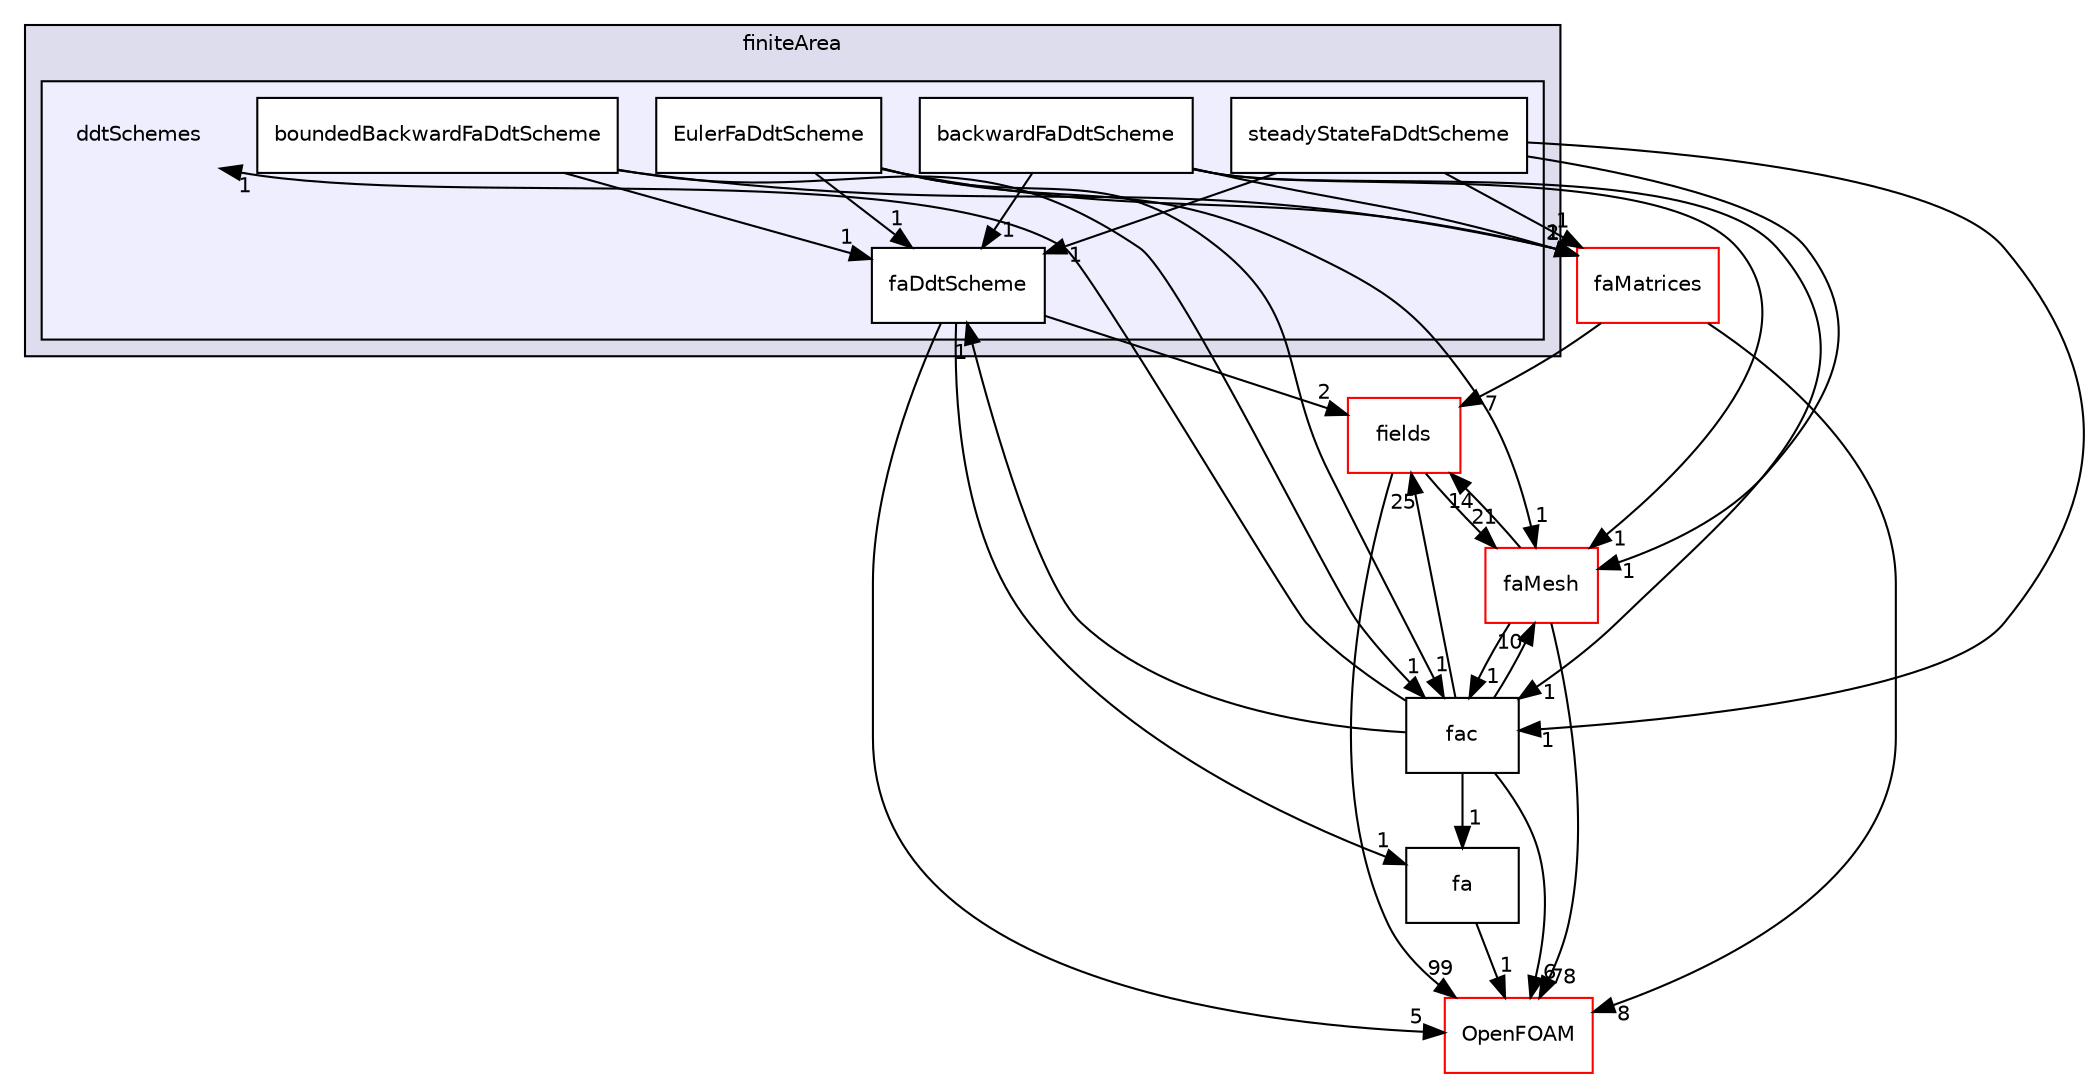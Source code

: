 digraph "src/finiteArea/finiteArea/ddtSchemes" {
  bgcolor=transparent;
  compound=true
  node [ fontsize="10", fontname="Helvetica"];
  edge [ labelfontsize="10", labelfontname="Helvetica"];
  subgraph clusterdir_b48fbfbe364b5d9546b561f47f4221eb {
    graph [ bgcolor="#ddddee", pencolor="black", label="finiteArea" fontname="Helvetica", fontsize="10", URL="dir_b48fbfbe364b5d9546b561f47f4221eb.html"]
  subgraph clusterdir_02627098f459dfbfeff8bc2fa413196a {
    graph [ bgcolor="#eeeeff", pencolor="black", label="" URL="dir_02627098f459dfbfeff8bc2fa413196a.html"];
    dir_02627098f459dfbfeff8bc2fa413196a [shape=plaintext label="ddtSchemes"];
    dir_68b186736f81de3f0730fb2b0c84d1d3 [shape=box label="backwardFaDdtScheme" color="black" fillcolor="white" style="filled" URL="dir_68b186736f81de3f0730fb2b0c84d1d3.html"];
    dir_7563b40dccda876a71777b73aee61936 [shape=box label="boundedBackwardFaDdtScheme" color="black" fillcolor="white" style="filled" URL="dir_7563b40dccda876a71777b73aee61936.html"];
    dir_444a4b7adeca2c54cb33eb57c2f54771 [shape=box label="EulerFaDdtScheme" color="black" fillcolor="white" style="filled" URL="dir_444a4b7adeca2c54cb33eb57c2f54771.html"];
    dir_125b19edec5ca754b284e015d043cbf2 [shape=box label="faDdtScheme" color="black" fillcolor="white" style="filled" URL="dir_125b19edec5ca754b284e015d043cbf2.html"];
    dir_284d453e8dc8c9c1b4db2ff23e08f8e1 [shape=box label="steadyStateFaDdtScheme" color="black" fillcolor="white" style="filled" URL="dir_284d453e8dc8c9c1b4db2ff23e08f8e1.html"];
  }
  }
  dir_82c77a639fb8894523e0866635d617d1 [shape=box label="fields" color="red" URL="dir_82c77a639fb8894523e0866635d617d1.html"];
  dir_e5a517ccc941541272063f044b95a606 [shape=box label="fa" URL="dir_e5a517ccc941541272063f044b95a606.html"];
  dir_11fa0d52a0a43d2db65b942bd42d04b1 [shape=box label="faMatrices" color="red" URL="dir_11fa0d52a0a43d2db65b942bd42d04b1.html"];
  dir_15aafd37ee87fbe9911ba23e923cc2c7 [shape=box label="fac" URL="dir_15aafd37ee87fbe9911ba23e923cc2c7.html"];
  dir_c5473ff19b20e6ec4dfe5c310b3778a8 [shape=box label="OpenFOAM" color="red" URL="dir_c5473ff19b20e6ec4dfe5c310b3778a8.html"];
  dir_f14612db68a06d13a87d37d60dc895d5 [shape=box label="faMesh" color="red" URL="dir_f14612db68a06d13a87d37d60dc895d5.html"];
  dir_82c77a639fb8894523e0866635d617d1->dir_c5473ff19b20e6ec4dfe5c310b3778a8 [headlabel="99", labeldistance=1.5 headhref="dir_000734_002151.html"];
  dir_82c77a639fb8894523e0866635d617d1->dir_f14612db68a06d13a87d37d60dc895d5 [headlabel="21", labeldistance=1.5 headhref="dir_000734_000719.html"];
  dir_e5a517ccc941541272063f044b95a606->dir_c5473ff19b20e6ec4dfe5c310b3778a8 [headlabel="1", labeldistance=1.5 headhref="dir_000788_002151.html"];
  dir_11fa0d52a0a43d2db65b942bd42d04b1->dir_82c77a639fb8894523e0866635d617d1 [headlabel="7", labeldistance=1.5 headhref="dir_000716_000734.html"];
  dir_11fa0d52a0a43d2db65b942bd42d04b1->dir_c5473ff19b20e6ec4dfe5c310b3778a8 [headlabel="8", labeldistance=1.5 headhref="dir_000716_002151.html"];
  dir_68b186736f81de3f0730fb2b0c84d1d3->dir_11fa0d52a0a43d2db65b942bd42d04b1 [headlabel="1", labeldistance=1.5 headhref="dir_000780_000716.html"];
  dir_68b186736f81de3f0730fb2b0c84d1d3->dir_15aafd37ee87fbe9911ba23e923cc2c7 [headlabel="1", labeldistance=1.5 headhref="dir_000780_000789.html"];
  dir_68b186736f81de3f0730fb2b0c84d1d3->dir_125b19edec5ca754b284e015d043cbf2 [headlabel="1", labeldistance=1.5 headhref="dir_000780_000783.html"];
  dir_68b186736f81de3f0730fb2b0c84d1d3->dir_f14612db68a06d13a87d37d60dc895d5 [headlabel="1", labeldistance=1.5 headhref="dir_000780_000719.html"];
  dir_284d453e8dc8c9c1b4db2ff23e08f8e1->dir_11fa0d52a0a43d2db65b942bd42d04b1 [headlabel="1", labeldistance=1.5 headhref="dir_000784_000716.html"];
  dir_284d453e8dc8c9c1b4db2ff23e08f8e1->dir_15aafd37ee87fbe9911ba23e923cc2c7 [headlabel="1", labeldistance=1.5 headhref="dir_000784_000789.html"];
  dir_284d453e8dc8c9c1b4db2ff23e08f8e1->dir_125b19edec5ca754b284e015d043cbf2 [headlabel="1", labeldistance=1.5 headhref="dir_000784_000783.html"];
  dir_284d453e8dc8c9c1b4db2ff23e08f8e1->dir_f14612db68a06d13a87d37d60dc895d5 [headlabel="1", labeldistance=1.5 headhref="dir_000784_000719.html"];
  dir_15aafd37ee87fbe9911ba23e923cc2c7->dir_82c77a639fb8894523e0866635d617d1 [headlabel="25", labeldistance=1.5 headhref="dir_000789_000734.html"];
  dir_15aafd37ee87fbe9911ba23e923cc2c7->dir_e5a517ccc941541272063f044b95a606 [headlabel="1", labeldistance=1.5 headhref="dir_000789_000788.html"];
  dir_15aafd37ee87fbe9911ba23e923cc2c7->dir_02627098f459dfbfeff8bc2fa413196a [headlabel="1", labeldistance=1.5 headhref="dir_000789_000779.html"];
  dir_15aafd37ee87fbe9911ba23e923cc2c7->dir_125b19edec5ca754b284e015d043cbf2 [headlabel="1", labeldistance=1.5 headhref="dir_000789_000783.html"];
  dir_15aafd37ee87fbe9911ba23e923cc2c7->dir_c5473ff19b20e6ec4dfe5c310b3778a8 [headlabel="6", labeldistance=1.5 headhref="dir_000789_002151.html"];
  dir_15aafd37ee87fbe9911ba23e923cc2c7->dir_f14612db68a06d13a87d37d60dc895d5 [headlabel="10", labeldistance=1.5 headhref="dir_000789_000719.html"];
  dir_125b19edec5ca754b284e015d043cbf2->dir_82c77a639fb8894523e0866635d617d1 [headlabel="2", labeldistance=1.5 headhref="dir_000783_000734.html"];
  dir_125b19edec5ca754b284e015d043cbf2->dir_e5a517ccc941541272063f044b95a606 [headlabel="1", labeldistance=1.5 headhref="dir_000783_000788.html"];
  dir_125b19edec5ca754b284e015d043cbf2->dir_c5473ff19b20e6ec4dfe5c310b3778a8 [headlabel="5", labeldistance=1.5 headhref="dir_000783_002151.html"];
  dir_7563b40dccda876a71777b73aee61936->dir_11fa0d52a0a43d2db65b942bd42d04b1 [headlabel="2", labeldistance=1.5 headhref="dir_000781_000716.html"];
  dir_7563b40dccda876a71777b73aee61936->dir_15aafd37ee87fbe9911ba23e923cc2c7 [headlabel="1", labeldistance=1.5 headhref="dir_000781_000789.html"];
  dir_7563b40dccda876a71777b73aee61936->dir_125b19edec5ca754b284e015d043cbf2 [headlabel="1", labeldistance=1.5 headhref="dir_000781_000783.html"];
  dir_444a4b7adeca2c54cb33eb57c2f54771->dir_11fa0d52a0a43d2db65b942bd42d04b1 [headlabel="1", labeldistance=1.5 headhref="dir_000782_000716.html"];
  dir_444a4b7adeca2c54cb33eb57c2f54771->dir_15aafd37ee87fbe9911ba23e923cc2c7 [headlabel="1", labeldistance=1.5 headhref="dir_000782_000789.html"];
  dir_444a4b7adeca2c54cb33eb57c2f54771->dir_125b19edec5ca754b284e015d043cbf2 [headlabel="1", labeldistance=1.5 headhref="dir_000782_000783.html"];
  dir_444a4b7adeca2c54cb33eb57c2f54771->dir_f14612db68a06d13a87d37d60dc895d5 [headlabel="1", labeldistance=1.5 headhref="dir_000782_000719.html"];
  dir_f14612db68a06d13a87d37d60dc895d5->dir_82c77a639fb8894523e0866635d617d1 [headlabel="14", labeldistance=1.5 headhref="dir_000719_000734.html"];
  dir_f14612db68a06d13a87d37d60dc895d5->dir_15aafd37ee87fbe9911ba23e923cc2c7 [headlabel="1", labeldistance=1.5 headhref="dir_000719_000789.html"];
  dir_f14612db68a06d13a87d37d60dc895d5->dir_c5473ff19b20e6ec4dfe5c310b3778a8 [headlabel="78", labeldistance=1.5 headhref="dir_000719_002151.html"];
}
